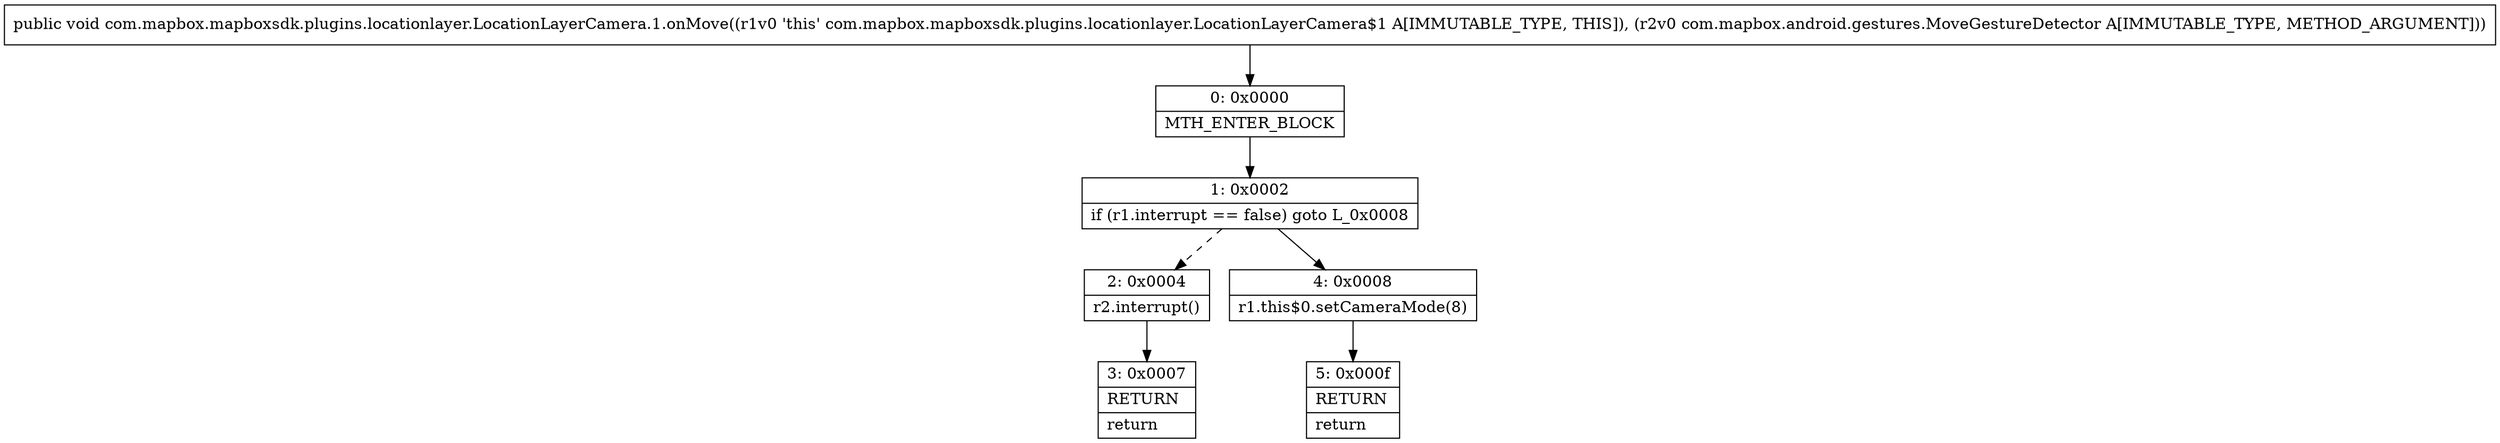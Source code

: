 digraph "CFG forcom.mapbox.mapboxsdk.plugins.locationlayer.LocationLayerCamera.1.onMove(Lcom\/mapbox\/android\/gestures\/MoveGestureDetector;)V" {
Node_0 [shape=record,label="{0\:\ 0x0000|MTH_ENTER_BLOCK\l}"];
Node_1 [shape=record,label="{1\:\ 0x0002|if (r1.interrupt == false) goto L_0x0008\l}"];
Node_2 [shape=record,label="{2\:\ 0x0004|r2.interrupt()\l}"];
Node_3 [shape=record,label="{3\:\ 0x0007|RETURN\l|return\l}"];
Node_4 [shape=record,label="{4\:\ 0x0008|r1.this$0.setCameraMode(8)\l}"];
Node_5 [shape=record,label="{5\:\ 0x000f|RETURN\l|return\l}"];
MethodNode[shape=record,label="{public void com.mapbox.mapboxsdk.plugins.locationlayer.LocationLayerCamera.1.onMove((r1v0 'this' com.mapbox.mapboxsdk.plugins.locationlayer.LocationLayerCamera$1 A[IMMUTABLE_TYPE, THIS]), (r2v0 com.mapbox.android.gestures.MoveGestureDetector A[IMMUTABLE_TYPE, METHOD_ARGUMENT])) }"];
MethodNode -> Node_0;
Node_0 -> Node_1;
Node_1 -> Node_2[style=dashed];
Node_1 -> Node_4;
Node_2 -> Node_3;
Node_4 -> Node_5;
}

